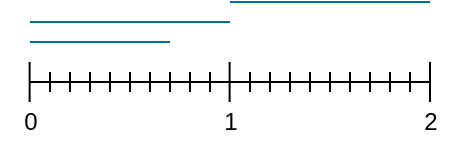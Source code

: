 <mxfile>
    <diagram id="R2dk3tkCx-JZ3DqHMRkD" name="Page-1">
        <mxGraphModel dx="278" dy="189" grid="1" gridSize="10" guides="1" tooltips="1" connect="1" arrows="1" fold="1" page="1" pageScale="1" pageWidth="827" pageHeight="1169" math="0" shadow="0">
            <root>
                <mxCell id="0"/>
                <mxCell id="1" parent="0"/>
                <mxCell id="3" value="" style="endArrow=none;html=1;" edge="1" parent="1">
                    <mxGeometry width="50" height="50" relative="1" as="geometry">
                        <mxPoint x="80" y="400" as="sourcePoint"/>
                        <mxPoint x="280" y="400" as="targetPoint"/>
                    </mxGeometry>
                </mxCell>
                <mxCell id="4" value="0" style="text;html=1;align=center;verticalAlign=middle;resizable=0;points=[];autosize=1;strokeColor=none;fillColor=none;" vertex="1" parent="1">
                    <mxGeometry x="65" y="405" width="30" height="30" as="geometry"/>
                </mxCell>
                <mxCell id="5" value="1" style="text;html=1;align=center;verticalAlign=middle;resizable=0;points=[];autosize=1;strokeColor=none;fillColor=none;" vertex="1" parent="1">
                    <mxGeometry x="165" y="405" width="30" height="30" as="geometry"/>
                </mxCell>
                <mxCell id="6" value="" style="endArrow=none;html=1;" edge="1" parent="1">
                    <mxGeometry width="50" height="50" relative="1" as="geometry">
                        <mxPoint x="79.81" y="410" as="sourcePoint"/>
                        <mxPoint x="79.81" y="390" as="targetPoint"/>
                    </mxGeometry>
                </mxCell>
                <mxCell id="7" value="" style="endArrow=none;html=1;" edge="1" parent="1">
                    <mxGeometry width="50" height="50" relative="1" as="geometry">
                        <mxPoint x="179.81" y="410" as="sourcePoint"/>
                        <mxPoint x="179.81" y="390" as="targetPoint"/>
                    </mxGeometry>
                </mxCell>
                <mxCell id="8" value="" style="endArrow=none;html=1;" edge="1" parent="1">
                    <mxGeometry width="50" height="50" relative="1" as="geometry">
                        <mxPoint x="280.0" y="410" as="sourcePoint"/>
                        <mxPoint x="280.0" y="390" as="targetPoint"/>
                    </mxGeometry>
                </mxCell>
                <mxCell id="9" value="2" style="text;html=1;align=center;verticalAlign=middle;resizable=0;points=[];autosize=1;strokeColor=none;fillColor=none;" vertex="1" parent="1">
                    <mxGeometry x="265" y="405" width="30" height="30" as="geometry"/>
                </mxCell>
                <mxCell id="10" value="" style="endArrow=none;html=1;startSize=0;endSize=0;jumpSize=0;spacing=0;" edge="1" parent="1">
                    <mxGeometry width="50" height="50" relative="1" as="geometry">
                        <mxPoint x="90" y="405" as="sourcePoint"/>
                        <mxPoint x="90" y="395" as="targetPoint"/>
                    </mxGeometry>
                </mxCell>
                <mxCell id="11" value="" style="endArrow=none;html=1;startSize=0;endSize=0;jumpSize=0;spacing=0;" edge="1" parent="1">
                    <mxGeometry width="50" height="50" relative="1" as="geometry">
                        <mxPoint x="100.0" y="405" as="sourcePoint"/>
                        <mxPoint x="100.0" y="395" as="targetPoint"/>
                    </mxGeometry>
                </mxCell>
                <mxCell id="12" value="" style="endArrow=none;html=1;startSize=0;endSize=0;jumpSize=0;spacing=0;" edge="1" parent="1">
                    <mxGeometry width="50" height="50" relative="1" as="geometry">
                        <mxPoint x="110.0" y="405" as="sourcePoint"/>
                        <mxPoint x="110.0" y="395" as="targetPoint"/>
                    </mxGeometry>
                </mxCell>
                <mxCell id="13" value="" style="endArrow=none;html=1;startSize=0;endSize=0;jumpSize=0;spacing=0;" edge="1" parent="1">
                    <mxGeometry width="50" height="50" relative="1" as="geometry">
                        <mxPoint x="120.0" y="405" as="sourcePoint"/>
                        <mxPoint x="120.0" y="395" as="targetPoint"/>
                    </mxGeometry>
                </mxCell>
                <mxCell id="14" value="" style="endArrow=none;html=1;startSize=0;endSize=0;jumpSize=0;spacing=0;" edge="1" parent="1">
                    <mxGeometry width="50" height="50" relative="1" as="geometry">
                        <mxPoint x="130.0" y="405" as="sourcePoint"/>
                        <mxPoint x="130.0" y="395" as="targetPoint"/>
                    </mxGeometry>
                </mxCell>
                <mxCell id="15" value="" style="endArrow=none;html=1;startSize=0;endSize=0;jumpSize=0;spacing=0;" edge="1" parent="1">
                    <mxGeometry width="50" height="50" relative="1" as="geometry">
                        <mxPoint x="140.0" y="405" as="sourcePoint"/>
                        <mxPoint x="140.0" y="395" as="targetPoint"/>
                    </mxGeometry>
                </mxCell>
                <mxCell id="16" value="" style="endArrow=none;html=1;startSize=0;endSize=0;jumpSize=0;spacing=0;" edge="1" parent="1">
                    <mxGeometry width="50" height="50" relative="1" as="geometry">
                        <mxPoint x="150.0" y="405" as="sourcePoint"/>
                        <mxPoint x="150.0" y="395" as="targetPoint"/>
                    </mxGeometry>
                </mxCell>
                <mxCell id="17" value="" style="endArrow=none;html=1;startSize=0;endSize=0;jumpSize=0;spacing=0;" edge="1" parent="1">
                    <mxGeometry width="50" height="50" relative="1" as="geometry">
                        <mxPoint x="160.0" y="405" as="sourcePoint"/>
                        <mxPoint x="160.0" y="395" as="targetPoint"/>
                    </mxGeometry>
                </mxCell>
                <mxCell id="18" value="" style="endArrow=none;html=1;startSize=0;endSize=0;jumpSize=0;spacing=0;" edge="1" parent="1">
                    <mxGeometry width="50" height="50" relative="1" as="geometry">
                        <mxPoint x="170.0" y="405" as="sourcePoint"/>
                        <mxPoint x="170.0" y="395" as="targetPoint"/>
                    </mxGeometry>
                </mxCell>
                <mxCell id="19" value="" style="endArrow=none;html=1;startSize=0;endSize=0;jumpSize=0;spacing=0;" edge="1" parent="1">
                    <mxGeometry width="50" height="50" relative="1" as="geometry">
                        <mxPoint x="190.0" y="405" as="sourcePoint"/>
                        <mxPoint x="190.0" y="395" as="targetPoint"/>
                    </mxGeometry>
                </mxCell>
                <mxCell id="20" value="" style="endArrow=none;html=1;startSize=0;endSize=0;jumpSize=0;spacing=0;" edge="1" parent="1">
                    <mxGeometry width="50" height="50" relative="1" as="geometry">
                        <mxPoint x="200.0" y="405" as="sourcePoint"/>
                        <mxPoint x="200.0" y="395" as="targetPoint"/>
                    </mxGeometry>
                </mxCell>
                <mxCell id="21" value="" style="endArrow=none;html=1;startSize=0;endSize=0;jumpSize=0;spacing=0;" edge="1" parent="1">
                    <mxGeometry width="50" height="50" relative="1" as="geometry">
                        <mxPoint x="210.0" y="405" as="sourcePoint"/>
                        <mxPoint x="210.0" y="395" as="targetPoint"/>
                    </mxGeometry>
                </mxCell>
                <mxCell id="22" value="" style="endArrow=none;html=1;startSize=0;endSize=0;jumpSize=0;spacing=0;" edge="1" parent="1">
                    <mxGeometry width="50" height="50" relative="1" as="geometry">
                        <mxPoint x="220.0" y="405" as="sourcePoint"/>
                        <mxPoint x="220.0" y="395" as="targetPoint"/>
                    </mxGeometry>
                </mxCell>
                <mxCell id="23" value="" style="endArrow=none;html=1;startSize=0;endSize=0;jumpSize=0;spacing=0;" edge="1" parent="1">
                    <mxGeometry width="50" height="50" relative="1" as="geometry">
                        <mxPoint x="230.0" y="405" as="sourcePoint"/>
                        <mxPoint x="230.0" y="395" as="targetPoint"/>
                    </mxGeometry>
                </mxCell>
                <mxCell id="24" value="" style="endArrow=none;html=1;startSize=0;endSize=0;jumpSize=0;spacing=0;" edge="1" parent="1">
                    <mxGeometry width="50" height="50" relative="1" as="geometry">
                        <mxPoint x="240.0" y="405" as="sourcePoint"/>
                        <mxPoint x="240.0" y="395" as="targetPoint"/>
                    </mxGeometry>
                </mxCell>
                <mxCell id="25" value="" style="endArrow=none;html=1;startSize=0;endSize=0;jumpSize=0;spacing=0;" edge="1" parent="1">
                    <mxGeometry width="50" height="50" relative="1" as="geometry">
                        <mxPoint x="250.0" y="405" as="sourcePoint"/>
                        <mxPoint x="250.0" y="395" as="targetPoint"/>
                    </mxGeometry>
                </mxCell>
                <mxCell id="26" value="" style="endArrow=none;html=1;startSize=0;endSize=0;jumpSize=0;spacing=0;" edge="1" parent="1">
                    <mxGeometry width="50" height="50" relative="1" as="geometry">
                        <mxPoint x="260.0" y="405" as="sourcePoint"/>
                        <mxPoint x="260.0" y="395" as="targetPoint"/>
                    </mxGeometry>
                </mxCell>
                <mxCell id="27" value="" style="endArrow=none;html=1;startSize=0;endSize=0;jumpSize=0;spacing=0;" edge="1" parent="1">
                    <mxGeometry width="50" height="50" relative="1" as="geometry">
                        <mxPoint x="270.0" y="405" as="sourcePoint"/>
                        <mxPoint x="270.0" y="395" as="targetPoint"/>
                    </mxGeometry>
                </mxCell>
                <mxCell id="29" value="" style="endArrow=none;html=1;startSize=0;endSize=0;jumpSize=0;fillColor=#1ba1e2;strokeColor=#006EAF;" edge="1" parent="1">
                    <mxGeometry width="50" height="50" relative="1" as="geometry">
                        <mxPoint x="80" y="380" as="sourcePoint"/>
                        <mxPoint x="150" y="380" as="targetPoint"/>
                    </mxGeometry>
                </mxCell>
                <mxCell id="30" value="" style="endArrow=none;html=1;startSize=0;endSize=0;jumpSize=0;fillColor=#1ba1e2;strokeColor=#006EAF;" edge="1" parent="1">
                    <mxGeometry width="50" height="50" relative="1" as="geometry">
                        <mxPoint x="80" y="370" as="sourcePoint"/>
                        <mxPoint x="180" y="370" as="targetPoint"/>
                    </mxGeometry>
                </mxCell>
                <mxCell id="31" value="" style="endArrow=none;html=1;startSize=0;endSize=0;jumpSize=0;fillColor=#1ba1e2;strokeColor=#006EAF;" edge="1" parent="1">
                    <mxGeometry width="50" height="50" relative="1" as="geometry">
                        <mxPoint x="180" y="360" as="sourcePoint"/>
                        <mxPoint x="280" y="360" as="targetPoint"/>
                    </mxGeometry>
                </mxCell>
            </root>
        </mxGraphModel>
    </diagram>
</mxfile>